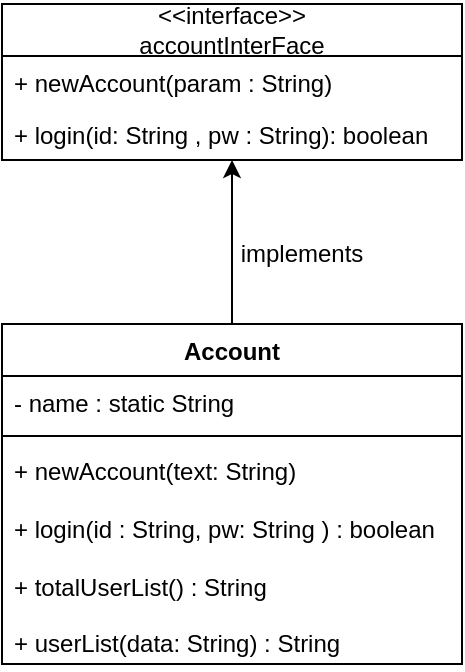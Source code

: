 <mxfile version="24.4.8" type="device">
  <diagram name="페이지-1" id="CxBEwVODsbStUj5m-w50">
    <mxGraphModel dx="1098" dy="820" grid="1" gridSize="10" guides="1" tooltips="1" connect="1" arrows="1" fold="1" page="1" pageScale="1" pageWidth="827" pageHeight="1169" math="0" shadow="0">
      <root>
        <mxCell id="0" />
        <mxCell id="1" parent="0" />
        <mxCell id="MuwPf4BHkchr2RxnxC8x-10" value="" style="edgeStyle=orthogonalEdgeStyle;rounded=0;orthogonalLoop=1;jettySize=auto;html=1;" edge="1" parent="1" source="k9E7Tj0jU0-13ONYnOUk-1" target="MuwPf4BHkchr2RxnxC8x-8">
          <mxGeometry relative="1" as="geometry">
            <Array as="points">
              <mxPoint x="215" y="280" />
              <mxPoint x="215" y="280" />
            </Array>
          </mxGeometry>
        </mxCell>
        <mxCell id="k9E7Tj0jU0-13ONYnOUk-1" value="Account" style="swimlane;fontStyle=1;align=center;verticalAlign=top;childLayout=stackLayout;horizontal=1;startSize=26;horizontalStack=0;resizeParent=1;resizeParentMax=0;resizeLast=0;collapsible=1;marginBottom=0;whiteSpace=wrap;html=1;" parent="1" vertex="1">
          <mxGeometry x="100" y="340" width="230" height="170" as="geometry" />
        </mxCell>
        <mxCell id="k9E7Tj0jU0-13ONYnOUk-2" value="- name : static String" style="text;strokeColor=none;fillColor=none;align=left;verticalAlign=top;spacingLeft=4;spacingRight=4;overflow=hidden;rotatable=0;points=[[0,0.5],[1,0.5]];portConstraint=eastwest;whiteSpace=wrap;html=1;" parent="k9E7Tj0jU0-13ONYnOUk-1" vertex="1">
          <mxGeometry y="26" width="230" height="26" as="geometry" />
        </mxCell>
        <mxCell id="k9E7Tj0jU0-13ONYnOUk-3" value="" style="line;strokeWidth=1;fillColor=none;align=left;verticalAlign=middle;spacingTop=-1;spacingLeft=3;spacingRight=3;rotatable=0;labelPosition=right;points=[];portConstraint=eastwest;strokeColor=inherit;" parent="k9E7Tj0jU0-13ONYnOUk-1" vertex="1">
          <mxGeometry y="52" width="230" height="8" as="geometry" />
        </mxCell>
        <mxCell id="k9E7Tj0jU0-13ONYnOUk-4" value="+ newAccount(text: String)&lt;div&gt;&lt;br&gt;&lt;/div&gt;&lt;div&gt;+ login(id : String, pw: String ) : boolean&lt;/div&gt;&lt;div&gt;&lt;br&gt;&lt;/div&gt;&lt;div&gt;+ totalUserList() : String&amp;nbsp;&lt;/div&gt;&lt;div&gt;&lt;br&gt;&lt;/div&gt;&lt;div&gt;+ userList(data: String) : String&amp;nbsp;&lt;/div&gt;" style="text;strokeColor=none;fillColor=none;align=left;verticalAlign=top;spacingLeft=4;spacingRight=4;overflow=hidden;rotatable=0;points=[[0,0.5],[1,0.5]];portConstraint=eastwest;whiteSpace=wrap;html=1;" parent="k9E7Tj0jU0-13ONYnOUk-1" vertex="1">
          <mxGeometry y="60" width="230" height="110" as="geometry" />
        </mxCell>
        <mxCell id="MuwPf4BHkchr2RxnxC8x-6" value="&lt;div&gt;&amp;lt;&amp;lt;interface&amp;gt;&amp;gt;&lt;/div&gt;accountInterFace" style="swimlane;fontStyle=0;childLayout=stackLayout;horizontal=1;startSize=26;fillColor=none;horizontalStack=0;resizeParent=1;resizeParentMax=0;resizeLast=0;collapsible=1;marginBottom=0;whiteSpace=wrap;html=1;" vertex="1" parent="1">
          <mxGeometry x="100" y="180" width="230" height="78" as="geometry" />
        </mxCell>
        <mxCell id="MuwPf4BHkchr2RxnxC8x-7" value="+ newAccount(param : String)&amp;nbsp;" style="text;strokeColor=none;fillColor=none;align=left;verticalAlign=top;spacingLeft=4;spacingRight=4;overflow=hidden;rotatable=0;points=[[0,0.5],[1,0.5]];portConstraint=eastwest;whiteSpace=wrap;html=1;" vertex="1" parent="MuwPf4BHkchr2RxnxC8x-6">
          <mxGeometry y="26" width="230" height="26" as="geometry" />
        </mxCell>
        <mxCell id="MuwPf4BHkchr2RxnxC8x-8" value="+ login(id: String , pw : String): boolean" style="text;strokeColor=none;fillColor=none;align=left;verticalAlign=top;spacingLeft=4;spacingRight=4;overflow=hidden;rotatable=0;points=[[0,0.5],[1,0.5]];portConstraint=eastwest;whiteSpace=wrap;html=1;" vertex="1" parent="MuwPf4BHkchr2RxnxC8x-6">
          <mxGeometry y="52" width="230" height="26" as="geometry" />
        </mxCell>
        <mxCell id="MuwPf4BHkchr2RxnxC8x-11" value="implements" style="text;html=1;align=center;verticalAlign=middle;whiteSpace=wrap;rounded=0;" vertex="1" parent="1">
          <mxGeometry x="220" y="290" width="60" height="30" as="geometry" />
        </mxCell>
      </root>
    </mxGraphModel>
  </diagram>
</mxfile>
